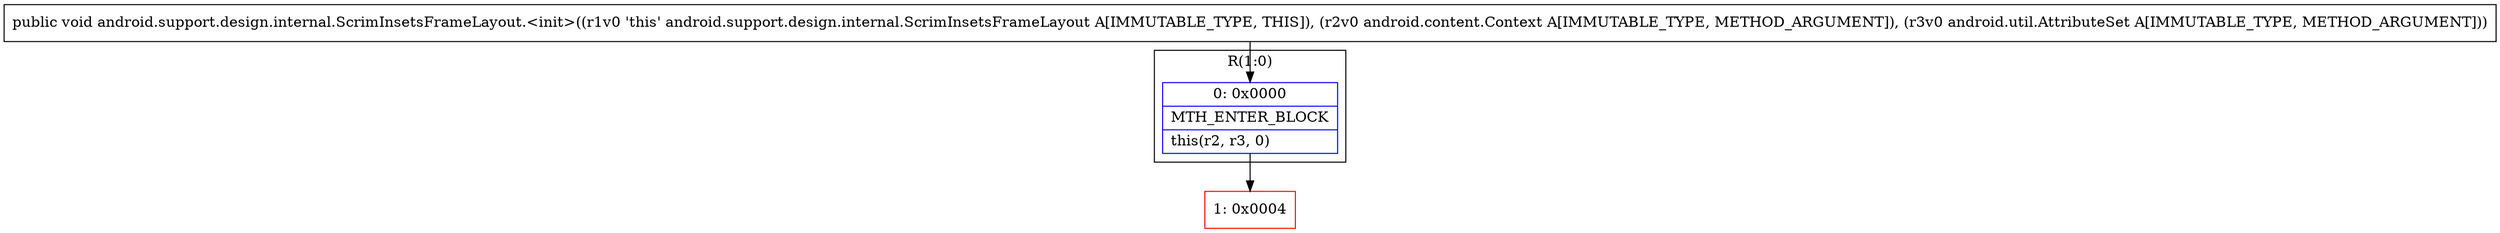 digraph "CFG forandroid.support.design.internal.ScrimInsetsFrameLayout.\<init\>(Landroid\/content\/Context;Landroid\/util\/AttributeSet;)V" {
subgraph cluster_Region_318042421 {
label = "R(1:0)";
node [shape=record,color=blue];
Node_0 [shape=record,label="{0\:\ 0x0000|MTH_ENTER_BLOCK\l|this(r2, r3, 0)\l}"];
}
Node_1 [shape=record,color=red,label="{1\:\ 0x0004}"];
MethodNode[shape=record,label="{public void android.support.design.internal.ScrimInsetsFrameLayout.\<init\>((r1v0 'this' android.support.design.internal.ScrimInsetsFrameLayout A[IMMUTABLE_TYPE, THIS]), (r2v0 android.content.Context A[IMMUTABLE_TYPE, METHOD_ARGUMENT]), (r3v0 android.util.AttributeSet A[IMMUTABLE_TYPE, METHOD_ARGUMENT])) }"];
MethodNode -> Node_0;
Node_0 -> Node_1;
}


